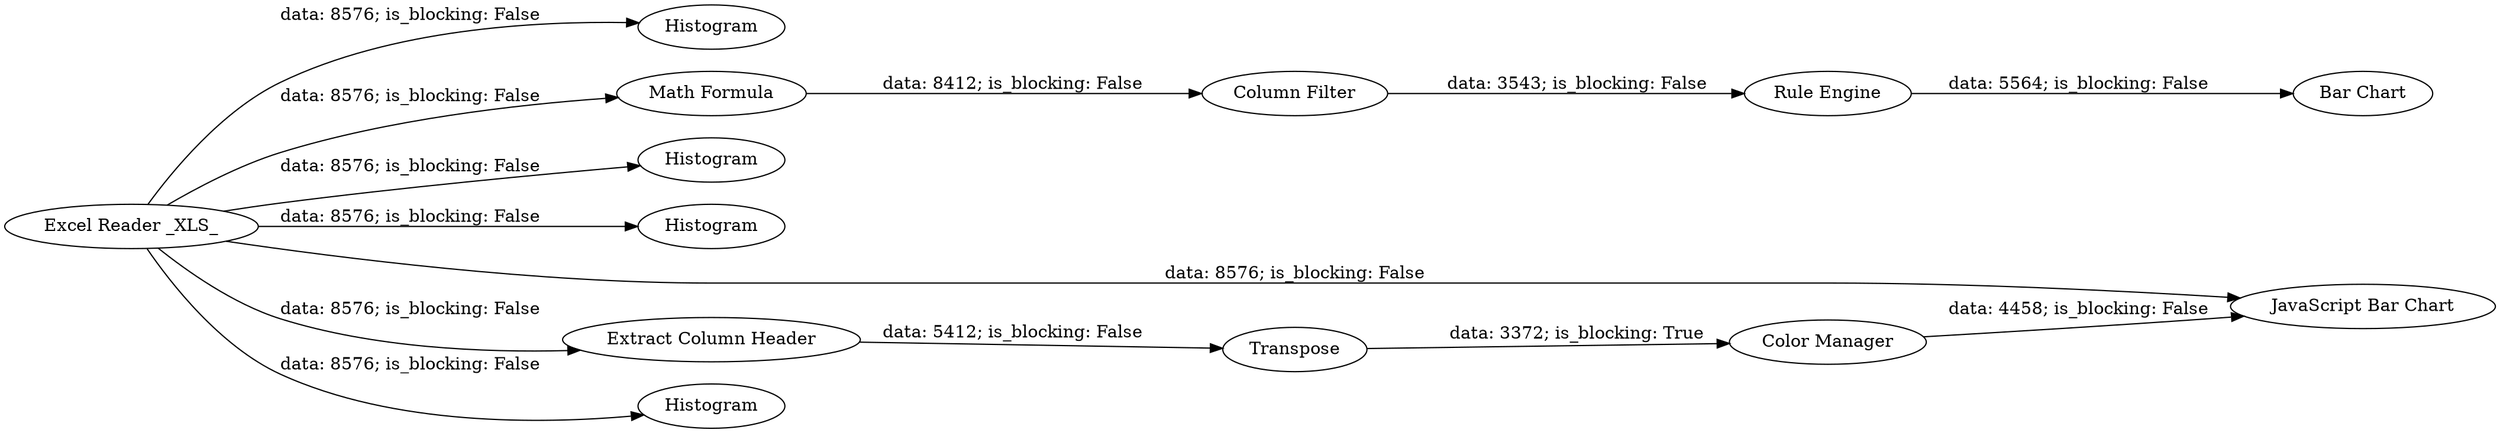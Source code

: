 digraph {
	"2578655571312396248_34" [label="Rule Engine"]
	"2578655571312396248_44" [label=Histogram]
	"2578655571312396248_38" [label="Bar Chart"]
	"2578655571312396248_36" [label="Math Formula"]
	"2578655571312396248_43" [label=Histogram]
	"2578655571312396248_40" [label="Excel Reader _XLS_"]
	"2578655571312396248_42" [label=Histogram]
	"2578655571312396248_19" [label=Transpose]
	"2578655571312396248_21" [label="JavaScript Bar Chart"]
	"2578655571312396248_18" [label="Extract Column Header"]
	"2578655571312396248_35" [label="Column Filter"]
	"2578655571312396248_41" [label=Histogram]
	"2578655571312396248_20" [label="Color Manager"]
	"2578655571312396248_19" -> "2578655571312396248_20" [label="data: 3372; is_blocking: True"]
	"2578655571312396248_40" -> "2578655571312396248_43" [label="data: 8576; is_blocking: False"]
	"2578655571312396248_36" -> "2578655571312396248_35" [label="data: 8412; is_blocking: False"]
	"2578655571312396248_18" -> "2578655571312396248_19" [label="data: 5412; is_blocking: False"]
	"2578655571312396248_40" -> "2578655571312396248_18" [label="data: 8576; is_blocking: False"]
	"2578655571312396248_34" -> "2578655571312396248_38" [label="data: 5564; is_blocking: False"]
	"2578655571312396248_35" -> "2578655571312396248_34" [label="data: 3543; is_blocking: False"]
	"2578655571312396248_40" -> "2578655571312396248_36" [label="data: 8576; is_blocking: False"]
	"2578655571312396248_40" -> "2578655571312396248_21" [label="data: 8576; is_blocking: False"]
	"2578655571312396248_40" -> "2578655571312396248_44" [label="data: 8576; is_blocking: False"]
	"2578655571312396248_40" -> "2578655571312396248_42" [label="data: 8576; is_blocking: False"]
	"2578655571312396248_20" -> "2578655571312396248_21" [label="data: 4458; is_blocking: False"]
	"2578655571312396248_40" -> "2578655571312396248_41" [label="data: 8576; is_blocking: False"]
	rankdir=LR
}
